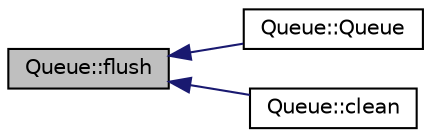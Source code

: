 digraph "Queue::flush"
{
  edge [fontname="Helvetica",fontsize="10",labelfontname="Helvetica",labelfontsize="10"];
  node [fontname="Helvetica",fontsize="10",shape=record];
  rankdir="LR";
  Node20 [label="Queue::flush",height=0.2,width=0.4,color="black", fillcolor="grey75", style="filled", fontcolor="black"];
  Node20 -> Node21 [dir="back",color="midnightblue",fontsize="10",style="solid",fontname="Helvetica"];
  Node21 [label="Queue::Queue",height=0.2,width=0.4,color="black", fillcolor="white", style="filled",URL="$class_queue.html#a0665bde7cafdc4296886a65e8c02f1b6",tooltip="Queue constructor. "];
  Node20 -> Node22 [dir="back",color="midnightblue",fontsize="10",style="solid",fontname="Helvetica"];
  Node22 [label="Queue::clean",height=0.2,width=0.4,color="black", fillcolor="white", style="filled",URL="$class_queue.html#ab0146b7ec2b97768f97991de1f5c95e4",tooltip="Clean queue, restarting from empty queue. "];
}
